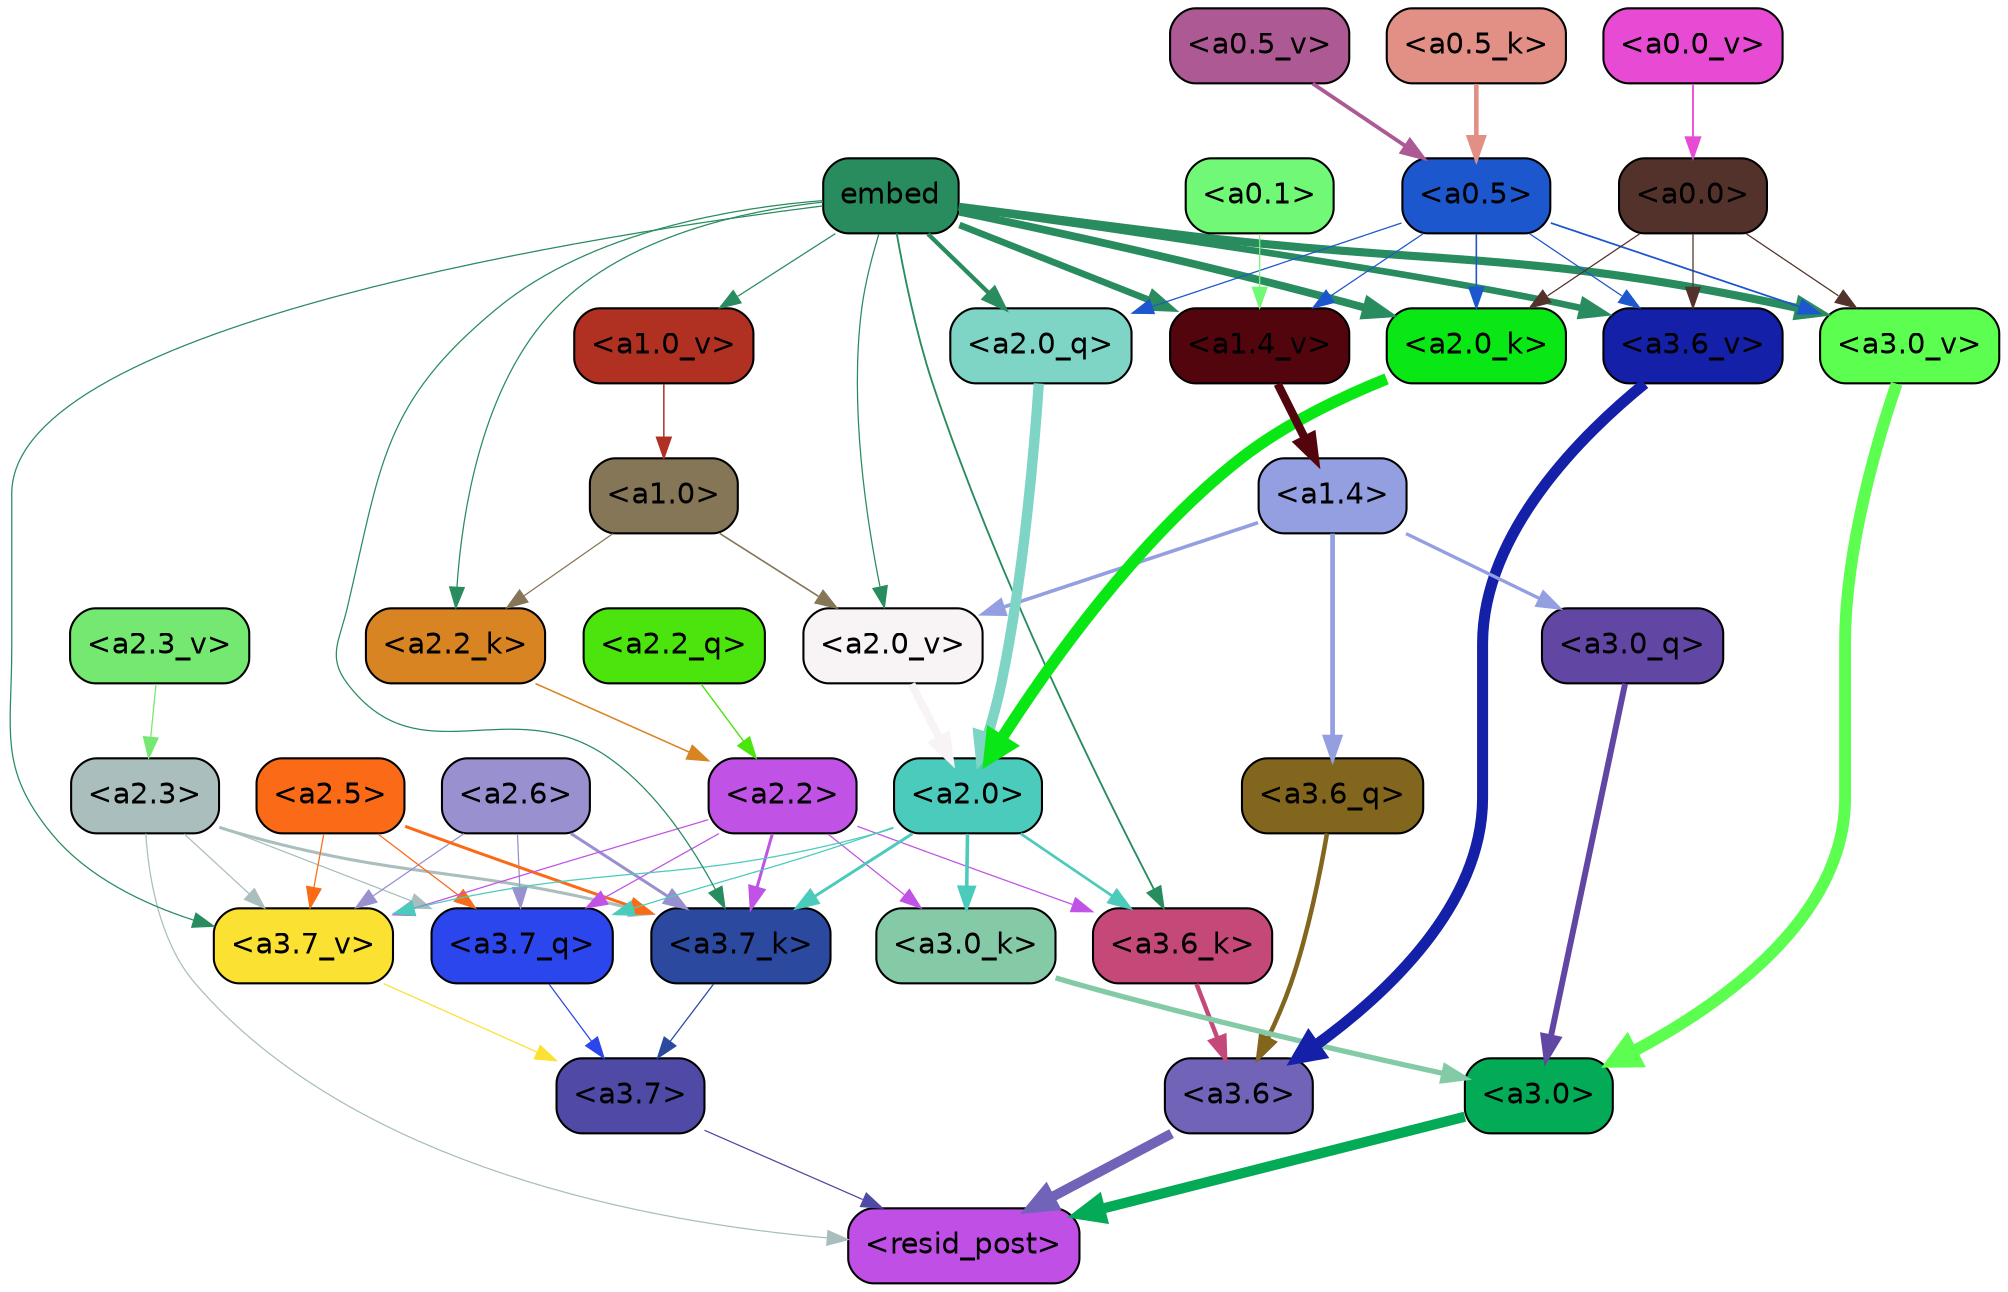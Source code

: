 strict digraph "" {
	graph [bgcolor=transparent,
		layout=dot,
		overlap=false,
		splines=true
	];
	"<a3.7>"	[color=black,
		fillcolor="#4f4aa6",
		fontname=Helvetica,
		shape=box,
		style="filled, rounded"];
	"<resid_post>"	[color=black,
		fillcolor="#c04fe5",
		fontname=Helvetica,
		shape=box,
		style="filled, rounded"];
	"<a3.7>" -> "<resid_post>"	[color="#4f4aa6",
		penwidth=0.6];
	"<a3.6>"	[color=black,
		fillcolor="#7063b8",
		fontname=Helvetica,
		shape=box,
		style="filled, rounded"];
	"<a3.6>" -> "<resid_post>"	[color="#7063b8",
		penwidth=4.746312499046326];
	"<a3.0>"	[color=black,
		fillcolor="#04ab56",
		fontname=Helvetica,
		shape=box,
		style="filled, rounded"];
	"<a3.0>" -> "<resid_post>"	[color="#04ab56",
		penwidth=4.896343111991882];
	"<a2.3>"	[color=black,
		fillcolor="#aabfbd",
		fontname=Helvetica,
		shape=box,
		style="filled, rounded"];
	"<a2.3>" -> "<resid_post>"	[color="#aabfbd",
		penwidth=0.6];
	"<a3.7_q>"	[color=black,
		fillcolor="#2c46ed",
		fontname=Helvetica,
		shape=box,
		style="filled, rounded"];
	"<a2.3>" -> "<a3.7_q>"	[color="#aabfbd",
		penwidth=0.6];
	"<a3.7_k>"	[color=black,
		fillcolor="#2a499f",
		fontname=Helvetica,
		shape=box,
		style="filled, rounded"];
	"<a2.3>" -> "<a3.7_k>"	[color="#aabfbd",
		penwidth=1.467104621231556];
	"<a3.7_v>"	[color=black,
		fillcolor="#fbe131",
		fontname=Helvetica,
		shape=box,
		style="filled, rounded"];
	"<a2.3>" -> "<a3.7_v>"	[color="#aabfbd",
		penwidth=0.6];
	"<a3.7_q>" -> "<a3.7>"	[color="#2c46ed",
		penwidth=0.6];
	"<a3.6_q>"	[color=black,
		fillcolor="#82661e",
		fontname=Helvetica,
		shape=box,
		style="filled, rounded"];
	"<a3.6_q>" -> "<a3.6>"	[color="#82661e",
		penwidth=2.160832464694977];
	"<a3.0_q>"	[color=black,
		fillcolor="#6146a3",
		fontname=Helvetica,
		shape=box,
		style="filled, rounded"];
	"<a3.0_q>" -> "<a3.0>"	[color="#6146a3",
		penwidth=2.870753765106201];
	"<a3.7_k>" -> "<a3.7>"	[color="#2a499f",
		penwidth=0.6];
	"<a3.6_k>"	[color=black,
		fillcolor="#c54978",
		fontname=Helvetica,
		shape=box,
		style="filled, rounded"];
	"<a3.6_k>" -> "<a3.6>"	[color="#c54978",
		penwidth=2.13908451795578];
	"<a3.0_k>"	[color=black,
		fillcolor="#85caa7",
		fontname=Helvetica,
		shape=box,
		style="filled, rounded"];
	"<a3.0_k>" -> "<a3.0>"	[color="#85caa7",
		penwidth=2.520303964614868];
	"<a3.7_v>" -> "<a3.7>"	[color="#fbe131",
		penwidth=0.6];
	"<a3.6_v>"	[color=black,
		fillcolor="#1420a7",
		fontname=Helvetica,
		shape=box,
		style="filled, rounded"];
	"<a3.6_v>" -> "<a3.6>"	[color="#1420a7",
		penwidth=5.297133803367615];
	"<a3.0_v>"	[color=black,
		fillcolor="#5cfe4f",
		fontname=Helvetica,
		shape=box,
		style="filled, rounded"];
	"<a3.0_v>" -> "<a3.0>"	[color="#5cfe4f",
		penwidth=5.680712580680847];
	"<a2.6>"	[color=black,
		fillcolor="#9990d0",
		fontname=Helvetica,
		shape=box,
		style="filled, rounded"];
	"<a2.6>" -> "<a3.7_q>"	[color="#9990d0",
		penwidth=0.6];
	"<a2.6>" -> "<a3.7_k>"	[color="#9990d0",
		penwidth=1.4453159049153328];
	"<a2.6>" -> "<a3.7_v>"	[color="#9990d0",
		penwidth=0.6];
	"<a2.5>"	[color=black,
		fillcolor="#fb6b17",
		fontname=Helvetica,
		shape=box,
		style="filled, rounded"];
	"<a2.5>" -> "<a3.7_q>"	[color="#fb6b17",
		penwidth=0.6];
	"<a2.5>" -> "<a3.7_k>"	[color="#fb6b17",
		penwidth=1.4526091292500496];
	"<a2.5>" -> "<a3.7_v>"	[color="#fb6b17",
		penwidth=0.6];
	"<a2.2>"	[color=black,
		fillcolor="#c152e6",
		fontname=Helvetica,
		shape=box,
		style="filled, rounded"];
	"<a2.2>" -> "<a3.7_q>"	[color="#c152e6",
		penwidth=0.6];
	"<a2.2>" -> "<a3.7_k>"	[color="#c152e6",
		penwidth=1.4310357049107552];
	"<a2.2>" -> "<a3.6_k>"	[color="#c152e6",
		penwidth=0.6];
	"<a2.2>" -> "<a3.0_k>"	[color="#c152e6",
		penwidth=0.6];
	"<a2.2>" -> "<a3.7_v>"	[color="#c152e6",
		penwidth=0.6];
	"<a2.0>"	[color=black,
		fillcolor="#4bcbbc",
		fontname=Helvetica,
		shape=box,
		style="filled, rounded"];
	"<a2.0>" -> "<a3.7_q>"	[color="#4bcbbc",
		penwidth=0.6];
	"<a2.0>" -> "<a3.7_k>"	[color="#4bcbbc",
		penwidth=1.4314699843525887];
	"<a2.0>" -> "<a3.6_k>"	[color="#4bcbbc",
		penwidth=1.2950235605239868];
	"<a2.0>" -> "<a3.0_k>"	[color="#4bcbbc",
		penwidth=1.712992787361145];
	"<a2.0>" -> "<a3.7_v>"	[color="#4bcbbc",
		penwidth=0.6];
	"<a1.4>"	[color=black,
		fillcolor="#949fe1",
		fontname=Helvetica,
		shape=box,
		style="filled, rounded"];
	"<a1.4>" -> "<a3.6_q>"	[color="#949fe1",
		penwidth=2.2719132900238037];
	"<a1.4>" -> "<a3.0_q>"	[color="#949fe1",
		penwidth=1.5932877659797668];
	"<a2.0_v>"	[color=black,
		fillcolor="#f8f3f5",
		fontname=Helvetica,
		shape=box,
		style="filled, rounded"];
	"<a1.4>" -> "<a2.0_v>"	[color="#949fe1",
		penwidth=1.7291951477527618];
	embed	[color=black,
		fillcolor="#288c5f",
		fontname=Helvetica,
		shape=box,
		style="filled, rounded"];
	embed -> "<a3.7_k>"	[color="#288c5f",
		penwidth=0.6];
	embed -> "<a3.6_k>"	[color="#288c5f",
		penwidth=0.891706109046936];
	embed -> "<a3.7_v>"	[color="#288c5f",
		penwidth=0.6];
	embed -> "<a3.6_v>"	[color="#288c5f",
		penwidth=3.1766927242279053];
	embed -> "<a3.0_v>"	[color="#288c5f",
		penwidth=3.9005755856633186];
	"<a2.0_q>"	[color=black,
		fillcolor="#7ed5c6",
		fontname=Helvetica,
		shape=box,
		style="filled, rounded"];
	embed -> "<a2.0_q>"	[color="#288c5f",
		penwidth=2.0615941286087036];
	"<a2.2_k>"	[color=black,
		fillcolor="#d98423",
		fontname=Helvetica,
		shape=box,
		style="filled, rounded"];
	embed -> "<a2.2_k>"	[color="#288c5f",
		penwidth=0.6];
	"<a2.0_k>"	[color=black,
		fillcolor="#09e815",
		fontname=Helvetica,
		shape=box,
		style="filled, rounded"];
	embed -> "<a2.0_k>"	[color="#288c5f",
		penwidth=3.732139825820923];
	embed -> "<a2.0_v>"	[color="#288c5f",
		penwidth=0.6];
	"<a1.4_v>"	[color=black,
		fillcolor="#52050c",
		fontname=Helvetica,
		shape=box,
		style="filled, rounded"];
	embed -> "<a1.4_v>"	[color="#288c5f",
		penwidth=3.2134487628936768];
	"<a1.0_v>"	[color=black,
		fillcolor="#b03022",
		fontname=Helvetica,
		shape=box,
		style="filled, rounded"];
	embed -> "<a1.0_v>"	[color="#288c5f",
		penwidth=0.6];
	"<a0.5>"	[color=black,
		fillcolor="#1c57ce",
		fontname=Helvetica,
		shape=box,
		style="filled, rounded"];
	"<a0.5>" -> "<a3.6_v>"	[color="#1c57ce",
		penwidth=0.6];
	"<a0.5>" -> "<a3.0_v>"	[color="#1c57ce",
		penwidth=0.8493617177009583];
	"<a0.5>" -> "<a2.0_q>"	[color="#1c57ce",
		penwidth=0.6];
	"<a0.5>" -> "<a2.0_k>"	[color="#1c57ce",
		penwidth=0.7637084722518921];
	"<a0.5>" -> "<a1.4_v>"	[color="#1c57ce",
		penwidth=0.6];
	"<a0.0>"	[color=black,
		fillcolor="#53322b",
		fontname=Helvetica,
		shape=box,
		style="filled, rounded"];
	"<a0.0>" -> "<a3.6_v>"	[color="#53322b",
		penwidth=0.6];
	"<a0.0>" -> "<a3.0_v>"	[color="#53322b",
		penwidth=0.6];
	"<a0.0>" -> "<a2.0_k>"	[color="#53322b",
		penwidth=0.6];
	"<a2.2_q>"	[color=black,
		fillcolor="#4be40d",
		fontname=Helvetica,
		shape=box,
		style="filled, rounded"];
	"<a2.2_q>" -> "<a2.2>"	[color="#4be40d",
		penwidth=0.6677633281797171];
	"<a2.0_q>" -> "<a2.0>"	[color="#7ed5c6",
		penwidth=4.966194009408355];
	"<a2.2_k>" -> "<a2.2>"	[color="#d98423",
		penwidth=0.7399393804371357];
	"<a2.0_k>" -> "<a2.0>"	[color="#09e815",
		penwidth=5.5817058570683];
	"<a2.3_v>"	[color=black,
		fillcolor="#74e870",
		fontname=Helvetica,
		shape=box,
		style="filled, rounded"];
	"<a2.3_v>" -> "<a2.3>"	[color="#74e870",
		penwidth=0.6];
	"<a2.0_v>" -> "<a2.0>"	[color="#f8f3f5",
		penwidth=3.7102378383278847];
	"<a1.0>"	[color=black,
		fillcolor="#867658",
		fontname=Helvetica,
		shape=box,
		style="filled, rounded"];
	"<a1.0>" -> "<a2.2_k>"	[color="#867658",
		penwidth=0.6];
	"<a1.0>" -> "<a2.0_v>"	[color="#867658",
		penwidth=0.7823128998279572];
	"<a1.4_v>" -> "<a1.4>"	[color="#52050c",
		penwidth=4.028138041496277];
	"<a1.0_v>" -> "<a1.0>"	[color="#b03022",
		penwidth=0.7187004089355469];
	"<a0.1>"	[color=black,
		fillcolor="#72f877",
		fontname=Helvetica,
		shape=box,
		style="filled, rounded"];
	"<a0.1>" -> "<a1.4_v>"	[color="#72f877",
		penwidth=0.6];
	"<a0.5_k>"	[color=black,
		fillcolor="#e29085",
		fontname=Helvetica,
		shape=box,
		style="filled, rounded"];
	"<a0.5_k>" -> "<a0.5>"	[color="#e29085",
		penwidth=2.2010657787323];
	"<a0.5_v>"	[color=black,
		fillcolor="#ad5994",
		fontname=Helvetica,
		shape=box,
		style="filled, rounded"];
	"<a0.5_v>" -> "<a0.5>"	[color="#ad5994",
		penwidth=1.8365508317947388];
	"<a0.0_v>"	[color=black,
		fillcolor="#e74bd4",
		fontname=Helvetica,
		shape=box,
		style="filled, rounded"];
	"<a0.0_v>" -> "<a0.0>"	[color="#e74bd4",
		penwidth=0.8879287242889404];
}
